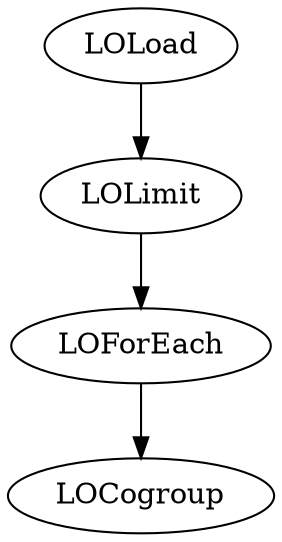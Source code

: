 digraph graph1 {
    LOLoad -> LOLimit;
    LOLimit [limit="100"];
    LOLimit -> LOForEach;
    LOForEach [hasflat="false"];
    LOForEach -> LOCogroup;
}
